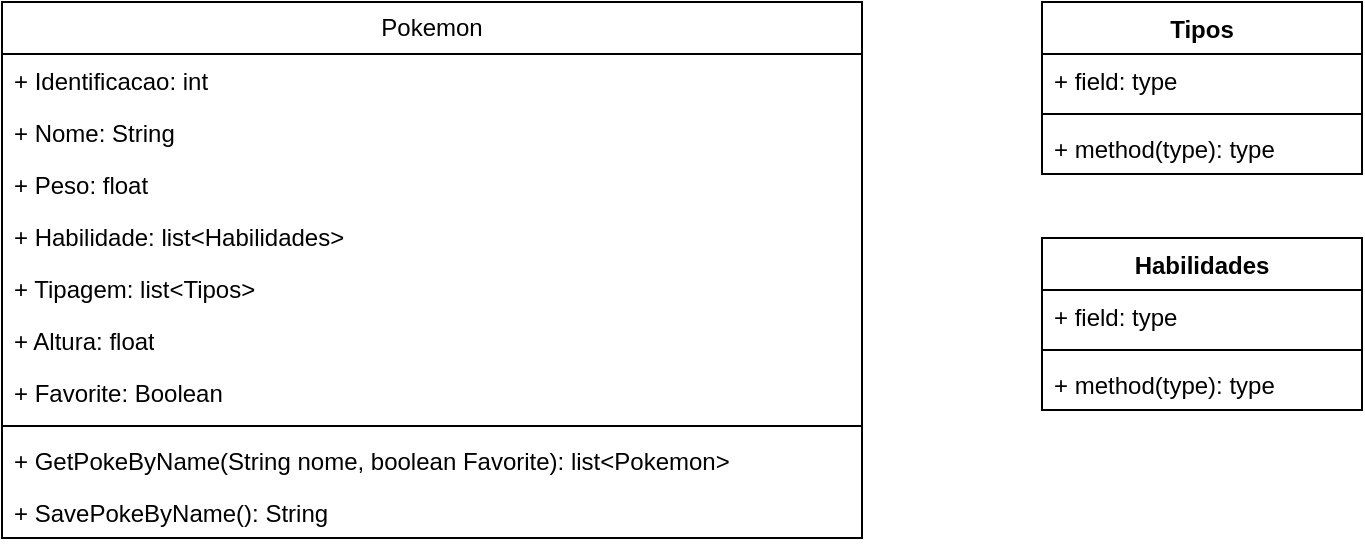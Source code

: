 <mxfile version="21.2.1" type="github">
  <diagram id="C5RBs43oDa-KdzZeNtuy" name="Page-1">
    <mxGraphModel dx="819" dy="450" grid="1" gridSize="10" guides="1" tooltips="1" connect="1" arrows="1" fold="1" page="1" pageScale="1" pageWidth="827" pageHeight="1169" background="none" math="0" shadow="0">
      <root>
        <mxCell id="WIyWlLk6GJQsqaUBKTNV-0" />
        <mxCell id="WIyWlLk6GJQsqaUBKTNV-1" parent="WIyWlLk6GJQsqaUBKTNV-0" />
        <mxCell id="bpz95JhXo-TbuVrzexSx-9" value="Pokemon" style="swimlane;fontStyle=0;childLayout=stackLayout;horizontal=1;startSize=26;fillColor=none;horizontalStack=0;resizeParent=1;resizeParentMax=0;resizeLast=0;collapsible=1;marginBottom=0;whiteSpace=wrap;html=1;" parent="WIyWlLk6GJQsqaUBKTNV-1" vertex="1">
          <mxGeometry x="40" y="40" width="430" height="268" as="geometry" />
        </mxCell>
        <mxCell id="bpz95JhXo-TbuVrzexSx-1" value="+ Identificacao: int" style="text;strokeColor=none;fillColor=none;align=left;verticalAlign=top;spacingLeft=4;spacingRight=4;overflow=hidden;rotatable=0;points=[[0,0.5],[1,0.5]];portConstraint=eastwest;whiteSpace=wrap;html=1;" parent="bpz95JhXo-TbuVrzexSx-9" vertex="1">
          <mxGeometry y="26" width="430" height="26" as="geometry" />
        </mxCell>
        <mxCell id="zkfFHV4jXpPFQw0GAbJ--1" value="+ Nome: String" style="text;align=left;verticalAlign=top;spacingLeft=4;spacingRight=4;overflow=hidden;rotatable=0;points=[[0,0.5],[1,0.5]];portConstraint=eastwest;" parent="bpz95JhXo-TbuVrzexSx-9" vertex="1">
          <mxGeometry y="52" width="430" height="26" as="geometry" />
        </mxCell>
        <mxCell id="zkfFHV4jXpPFQw0GAbJ--2" value="+ Peso: float" style="text;align=left;verticalAlign=top;spacingLeft=4;spacingRight=4;overflow=hidden;rotatable=0;points=[[0,0.5],[1,0.5]];portConstraint=eastwest;rounded=0;shadow=0;html=0;" parent="bpz95JhXo-TbuVrzexSx-9" vertex="1">
          <mxGeometry y="78" width="430" height="26" as="geometry" />
        </mxCell>
        <mxCell id="zkfFHV4jXpPFQw0GAbJ--3" value="+ Habilidade: list&lt;Habilidades&gt;" style="text;align=left;verticalAlign=top;spacingLeft=4;spacingRight=4;overflow=hidden;rotatable=0;points=[[0,0.5],[1,0.5]];portConstraint=eastwest;rounded=0;shadow=0;html=0;" parent="bpz95JhXo-TbuVrzexSx-9" vertex="1">
          <mxGeometry y="104" width="430" height="26" as="geometry" />
        </mxCell>
        <mxCell id="y-XdAxfK74Th0AIenb4i-12" value="+ Tipagem: list&amp;lt;Tipos&amp;gt;" style="text;strokeColor=none;fillColor=none;align=left;verticalAlign=top;spacingLeft=4;spacingRight=4;overflow=hidden;rotatable=0;points=[[0,0.5],[1,0.5]];portConstraint=eastwest;whiteSpace=wrap;html=1;" vertex="1" parent="bpz95JhXo-TbuVrzexSx-9">
          <mxGeometry y="130" width="430" height="26" as="geometry" />
        </mxCell>
        <mxCell id="bpz95JhXo-TbuVrzexSx-2" value="+ Altura: float" style="text;strokeColor=none;fillColor=none;align=left;verticalAlign=top;spacingLeft=4;spacingRight=4;overflow=hidden;rotatable=0;points=[[0,0.5],[1,0.5]];portConstraint=eastwest;whiteSpace=wrap;html=1;" parent="bpz95JhXo-TbuVrzexSx-9" vertex="1">
          <mxGeometry y="156" width="430" height="26" as="geometry" />
        </mxCell>
        <mxCell id="y-XdAxfK74Th0AIenb4i-3" value="+ Favorite: Boolean" style="text;strokeColor=none;fillColor=none;align=left;verticalAlign=top;spacingLeft=4;spacingRight=4;overflow=hidden;rotatable=0;points=[[0,0.5],[1,0.5]];portConstraint=eastwest;whiteSpace=wrap;html=1;" vertex="1" parent="bpz95JhXo-TbuVrzexSx-9">
          <mxGeometry y="182" width="430" height="26" as="geometry" />
        </mxCell>
        <mxCell id="y-XdAxfK74Th0AIenb4i-4" value="" style="line;html=1;strokeWidth=1;align=left;verticalAlign=middle;spacingTop=-1;spacingLeft=3;spacingRight=3;rotatable=0;labelPosition=right;points=[];portConstraint=eastwest;" vertex="1" parent="bpz95JhXo-TbuVrzexSx-9">
          <mxGeometry y="208" width="430" height="8" as="geometry" />
        </mxCell>
        <mxCell id="y-XdAxfK74Th0AIenb4i-6" value="+ GetPokeByName(String nome, boolean Favorite): list&amp;lt;Pokemon&amp;gt;" style="text;strokeColor=none;fillColor=none;align=left;verticalAlign=top;spacingLeft=4;spacingRight=4;overflow=hidden;rotatable=0;points=[[0,0.5],[1,0.5]];portConstraint=eastwest;whiteSpace=wrap;html=1;" vertex="1" parent="bpz95JhXo-TbuVrzexSx-9">
          <mxGeometry y="216" width="430" height="26" as="geometry" />
        </mxCell>
        <mxCell id="y-XdAxfK74Th0AIenb4i-7" value="+ SavePokeByName(): String" style="text;align=left;verticalAlign=top;spacingLeft=4;spacingRight=4;overflow=hidden;rotatable=0;points=[[0,0.5],[1,0.5]];portConstraint=eastwest;" vertex="1" parent="bpz95JhXo-TbuVrzexSx-9">
          <mxGeometry y="242" width="430" height="26" as="geometry" />
        </mxCell>
        <mxCell id="y-XdAxfK74Th0AIenb4i-8" value="Tipos" style="swimlane;fontStyle=1;align=center;verticalAlign=top;childLayout=stackLayout;horizontal=1;startSize=26;horizontalStack=0;resizeParent=1;resizeParentMax=0;resizeLast=0;collapsible=1;marginBottom=0;whiteSpace=wrap;html=1;" vertex="1" parent="WIyWlLk6GJQsqaUBKTNV-1">
          <mxGeometry x="560" y="40" width="160" height="86" as="geometry" />
        </mxCell>
        <mxCell id="y-XdAxfK74Th0AIenb4i-9" value="+ field: type" style="text;strokeColor=none;fillColor=none;align=left;verticalAlign=top;spacingLeft=4;spacingRight=4;overflow=hidden;rotatable=0;points=[[0,0.5],[1,0.5]];portConstraint=eastwest;whiteSpace=wrap;html=1;" vertex="1" parent="y-XdAxfK74Th0AIenb4i-8">
          <mxGeometry y="26" width="160" height="26" as="geometry" />
        </mxCell>
        <mxCell id="y-XdAxfK74Th0AIenb4i-10" value="" style="line;strokeWidth=1;fillColor=none;align=left;verticalAlign=middle;spacingTop=-1;spacingLeft=3;spacingRight=3;rotatable=0;labelPosition=right;points=[];portConstraint=eastwest;strokeColor=inherit;" vertex="1" parent="y-XdAxfK74Th0AIenb4i-8">
          <mxGeometry y="52" width="160" height="8" as="geometry" />
        </mxCell>
        <mxCell id="y-XdAxfK74Th0AIenb4i-11" value="+ method(type): type" style="text;strokeColor=none;fillColor=none;align=left;verticalAlign=top;spacingLeft=4;spacingRight=4;overflow=hidden;rotatable=0;points=[[0,0.5],[1,0.5]];portConstraint=eastwest;whiteSpace=wrap;html=1;" vertex="1" parent="y-XdAxfK74Th0AIenb4i-8">
          <mxGeometry y="60" width="160" height="26" as="geometry" />
        </mxCell>
        <mxCell id="y-XdAxfK74Th0AIenb4i-13" value="Habilidades" style="swimlane;fontStyle=1;align=center;verticalAlign=top;childLayout=stackLayout;horizontal=1;startSize=26;horizontalStack=0;resizeParent=1;resizeParentMax=0;resizeLast=0;collapsible=1;marginBottom=0;whiteSpace=wrap;html=1;" vertex="1" parent="WIyWlLk6GJQsqaUBKTNV-1">
          <mxGeometry x="560" y="158" width="160" height="86" as="geometry" />
        </mxCell>
        <mxCell id="y-XdAxfK74Th0AIenb4i-14" value="+ field: type" style="text;strokeColor=none;fillColor=none;align=left;verticalAlign=top;spacingLeft=4;spacingRight=4;overflow=hidden;rotatable=0;points=[[0,0.5],[1,0.5]];portConstraint=eastwest;whiteSpace=wrap;html=1;" vertex="1" parent="y-XdAxfK74Th0AIenb4i-13">
          <mxGeometry y="26" width="160" height="26" as="geometry" />
        </mxCell>
        <mxCell id="y-XdAxfK74Th0AIenb4i-15" value="" style="line;strokeWidth=1;fillColor=none;align=left;verticalAlign=middle;spacingTop=-1;spacingLeft=3;spacingRight=3;rotatable=0;labelPosition=right;points=[];portConstraint=eastwest;strokeColor=inherit;" vertex="1" parent="y-XdAxfK74Th0AIenb4i-13">
          <mxGeometry y="52" width="160" height="8" as="geometry" />
        </mxCell>
        <mxCell id="y-XdAxfK74Th0AIenb4i-16" value="+ method(type): type" style="text;strokeColor=none;fillColor=none;align=left;verticalAlign=top;spacingLeft=4;spacingRight=4;overflow=hidden;rotatable=0;points=[[0,0.5],[1,0.5]];portConstraint=eastwest;whiteSpace=wrap;html=1;" vertex="1" parent="y-XdAxfK74Th0AIenb4i-13">
          <mxGeometry y="60" width="160" height="26" as="geometry" />
        </mxCell>
      </root>
    </mxGraphModel>
  </diagram>
</mxfile>
